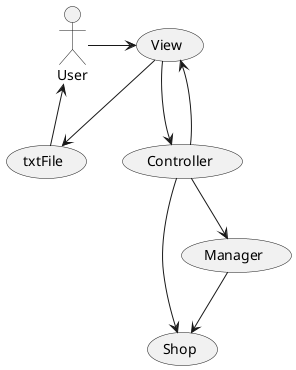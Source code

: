 @startuml
'https://plantuml.com/use-case-diagram

(View) as (View)

User -> (View)
(View) --> (Controller)
(Controller) --> (Shop)

(Controller) --> (Manager)
(Manager) --> (Shop)

(Controller) -->(View)
(View) -->(txtFile)
(txtFile) --> User
@enduml